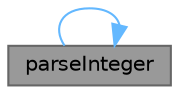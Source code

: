 digraph "parseInteger"
{
 // INTERACTIVE_SVG=YES
 // LATEX_PDF_SIZE
  bgcolor="transparent";
  edge [fontname=Helvetica,fontsize=10,labelfontname=Helvetica,labelfontsize=10];
  node [fontname=Helvetica,fontsize=10,shape=box,height=0.2,width=0.4];
  rankdir="LR";
  Node1 [label="parseInteger",height=0.2,width=0.4,color="gray40", fillcolor="grey60", style="filled", fontcolor="black",tooltip="Convert text to QuantLib::Integer."];
  Node1 -> Node1 [color="steelblue1",style="solid"];
}
